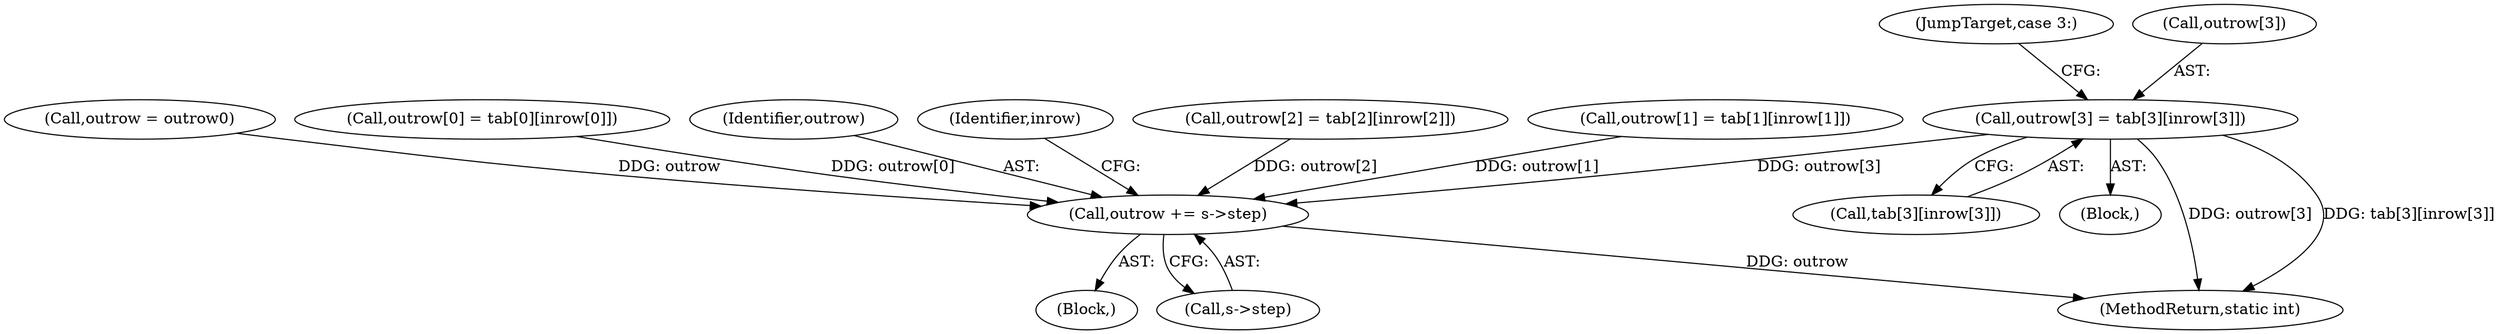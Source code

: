 digraph "0_FFmpeg_e43a0a232dbf6d3c161823c2e07c52e76227a1bc_6@array" {
"1000238" [label="(Call,outrow[3] = tab[3][inrow[3]])"];
"1000285" [label="(Call,outrow += s->step)"];
"1000285" [label="(Call,outrow += s->step)"];
"1000242" [label="(Call,tab[3][inrow[3]])"];
"1000236" [label="(Block,)"];
"1000219" [label="(Call,outrow = outrow0)"];
"1000249" [label="(JumpTarget,case 3:)"];
"1000274" [label="(Call,outrow[0] = tab[0][inrow[0]])"];
"1000286" [label="(Identifier,outrow)"];
"1000231" [label="(Block,)"];
"1000239" [label="(Call,outrow[3])"];
"1000238" [label="(Call,outrow[3] = tab[3][inrow[3]])"];
"1000291" [label="(Identifier,inrow)"];
"1000250" [label="(Call,outrow[2] = tab[2][inrow[2]])"];
"1000287" [label="(Call,s->step)"];
"1000262" [label="(Call,outrow[1] = tab[1][inrow[1]])"];
"1000453" [label="(MethodReturn,static int)"];
"1000238" -> "1000236"  [label="AST: "];
"1000238" -> "1000242"  [label="CFG: "];
"1000239" -> "1000238"  [label="AST: "];
"1000242" -> "1000238"  [label="AST: "];
"1000249" -> "1000238"  [label="CFG: "];
"1000238" -> "1000453"  [label="DDG: outrow[3]"];
"1000238" -> "1000453"  [label="DDG: tab[3][inrow[3]]"];
"1000238" -> "1000285"  [label="DDG: outrow[3]"];
"1000285" -> "1000231"  [label="AST: "];
"1000285" -> "1000287"  [label="CFG: "];
"1000286" -> "1000285"  [label="AST: "];
"1000287" -> "1000285"  [label="AST: "];
"1000291" -> "1000285"  [label="CFG: "];
"1000285" -> "1000453"  [label="DDG: outrow"];
"1000250" -> "1000285"  [label="DDG: outrow[2]"];
"1000262" -> "1000285"  [label="DDG: outrow[1]"];
"1000219" -> "1000285"  [label="DDG: outrow"];
"1000274" -> "1000285"  [label="DDG: outrow[0]"];
}
